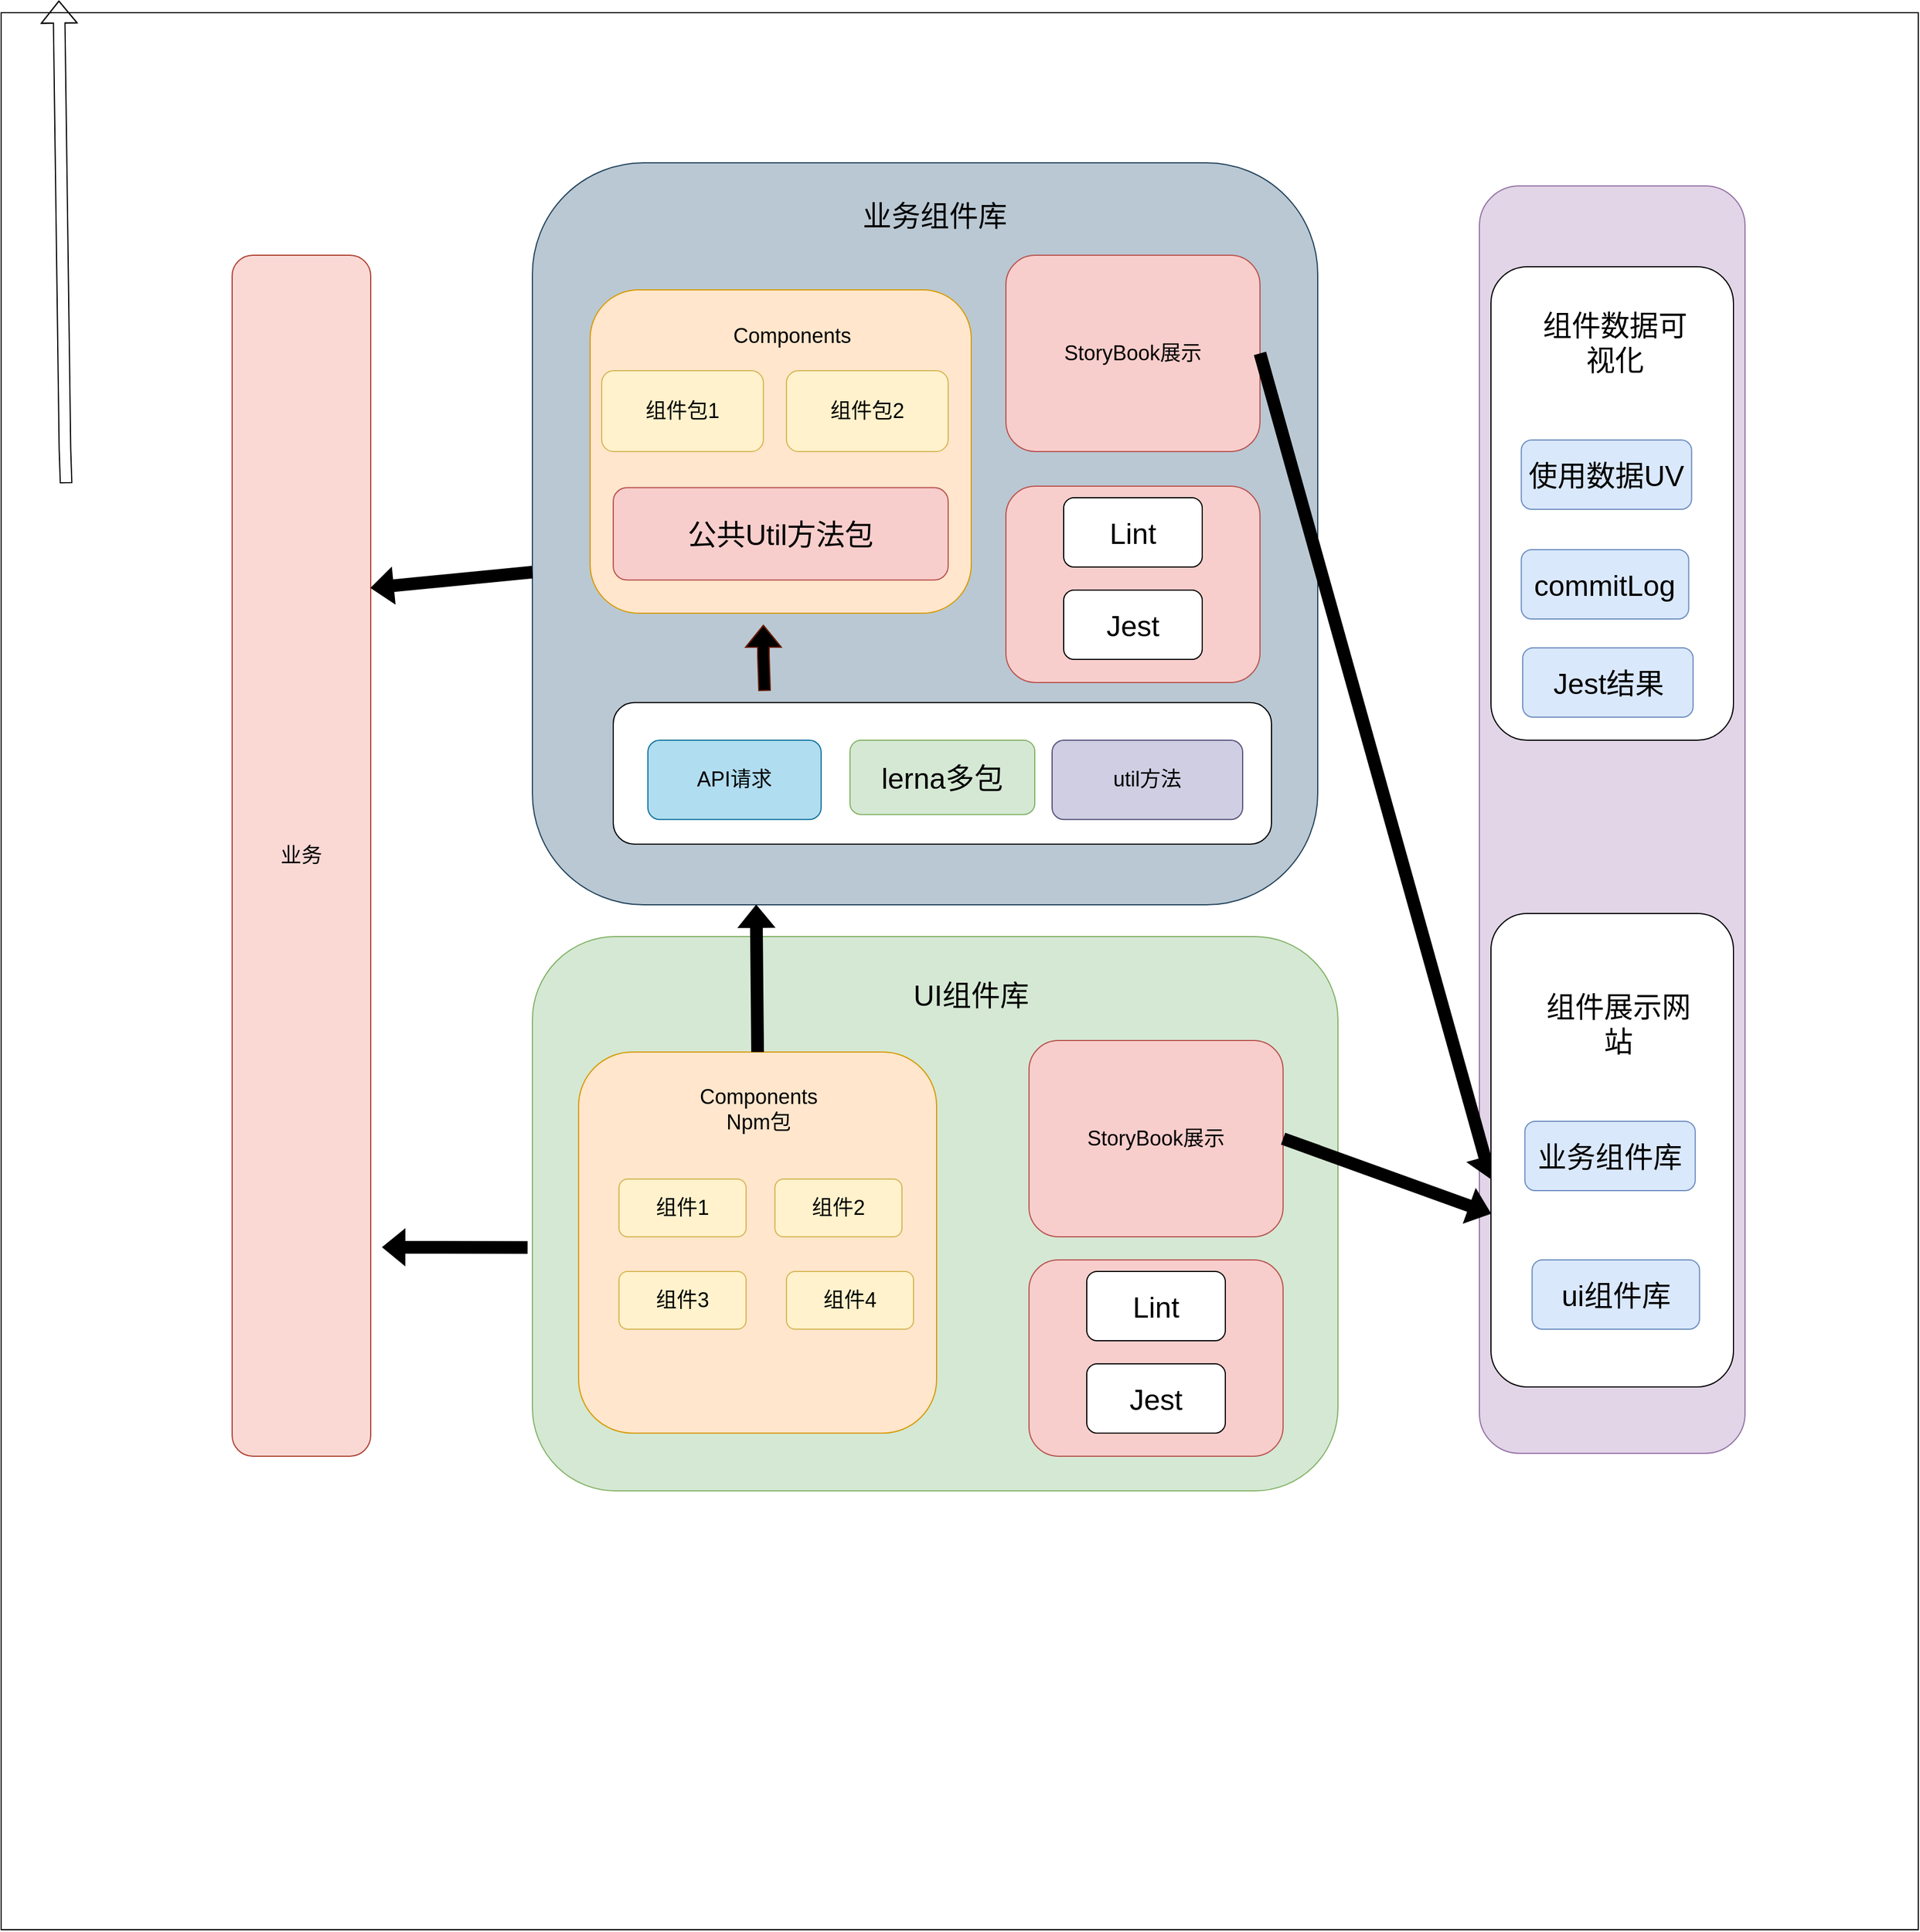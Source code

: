 <mxfile version="16.2.6" type="github">
  <diagram id="wFE0QG_FPsp0jaGvCLVb" name="Page-1">
    <mxGraphModel dx="1901" dy="864" grid="1" gridSize="10" guides="1" tooltips="1" connect="1" arrows="1" fold="1" page="1" pageScale="1" pageWidth="850" pageHeight="1100" math="0" shadow="0">
      <root>
        <mxCell id="0" />
        <mxCell id="1" parent="0" />
        <mxCell id="YPmyPEObN8RT0c44hAZr-2" value="" style="whiteSpace=wrap;html=1;aspect=fixed;" vertex="1" parent="1">
          <mxGeometry x="50" y="140" width="1660" height="1660" as="geometry" />
        </mxCell>
        <mxCell id="YPmyPEObN8RT0c44hAZr-15" value="" style="rounded=1;whiteSpace=wrap;html=1;fontSize=18;fillColor=#bac8d3;strokeColor=#23445d;" vertex="1" parent="1">
          <mxGeometry x="510" y="270" width="680" height="642.5" as="geometry" />
        </mxCell>
        <mxCell id="YPmyPEObN8RT0c44hAZr-19" value="&lt;font style=&quot;font-size: 25px&quot;&gt;业务组件库&lt;/font&gt;" style="rounded=0;whiteSpace=wrap;html=1;fontSize=18;fillColor=none;strokeColor=none;" vertex="1" parent="1">
          <mxGeometry x="791.25" y="280" width="135" height="70" as="geometry" />
        </mxCell>
        <mxCell id="YPmyPEObN8RT0c44hAZr-27" value="" style="shape=flexArrow;endArrow=classic;html=1;rounded=0;fontSize=18;entryX=0.214;entryY=0.989;entryDx=0;entryDy=0;entryPerimeter=0;" edge="1" parent="1">
          <mxGeometry width="50" height="50" relative="1" as="geometry">
            <mxPoint x="106.22" y="547.5" as="sourcePoint" />
            <mxPoint x="100.0" y="129.48" as="targetPoint" />
            <Array as="points">
              <mxPoint x="105.22" y="517.5" />
            </Array>
          </mxGeometry>
        </mxCell>
        <mxCell id="YPmyPEObN8RT0c44hAZr-28" value="业务" style="rounded=1;whiteSpace=wrap;html=1;fontSize=18;fillColor=#fad9d5;strokeColor=#ae4132;" vertex="1" parent="1">
          <mxGeometry x="250" y="350" width="120" height="1040" as="geometry" />
        </mxCell>
        <mxCell id="YPmyPEObN8RT0c44hAZr-33" value="" style="rounded=1;whiteSpace=wrap;html=1;fontSize=18;" vertex="1" parent="1">
          <mxGeometry x="580" y="737.36" width="570" height="122.64" as="geometry" />
        </mxCell>
        <mxCell id="YPmyPEObN8RT0c44hAZr-29" value="API请求" style="rounded=1;whiteSpace=wrap;html=1;fontSize=18;fillColor=#b1ddf0;strokeColor=#10739e;" vertex="1" parent="1">
          <mxGeometry x="610" y="770" width="150" height="68.68" as="geometry" />
        </mxCell>
        <mxCell id="YPmyPEObN8RT0c44hAZr-32" value="util方法" style="rounded=1;whiteSpace=wrap;html=1;fontSize=18;fillColor=#d0cee2;strokeColor=#56517e;" vertex="1" parent="1">
          <mxGeometry x="960" y="770" width="165" height="68.68" as="geometry" />
        </mxCell>
        <mxCell id="YPmyPEObN8RT0c44hAZr-35" value="" style="rounded=1;whiteSpace=wrap;html=1;fontSize=18;fillColor=#d5e8d4;strokeColor=#82b366;" vertex="1" parent="1">
          <mxGeometry x="510" y="940" width="697.5" height="480" as="geometry" />
        </mxCell>
        <mxCell id="YPmyPEObN8RT0c44hAZr-36" value="StoryBook展示" style="rounded=1;whiteSpace=wrap;html=1;fontSize=18;fillColor=#f8cecc;strokeColor=#b85450;" vertex="1" parent="1">
          <mxGeometry x="940" y="1030" width="220" height="170" as="geometry" />
        </mxCell>
        <mxCell id="YPmyPEObN8RT0c44hAZr-37" value="" style="rounded=1;whiteSpace=wrap;html=1;fontSize=18;fillColor=#ffe6cc;strokeColor=#d79b00;" vertex="1" parent="1">
          <mxGeometry x="550" y="1040" width="310" height="330" as="geometry" />
        </mxCell>
        <mxCell id="YPmyPEObN8RT0c44hAZr-40" value="Components Npm包" style="rounded=0;whiteSpace=wrap;html=1;fontSize=18;fillColor=none;strokeColor=none;" vertex="1" parent="1">
          <mxGeometry x="656" y="1070" width="100" height="40" as="geometry" />
        </mxCell>
        <mxCell id="YPmyPEObN8RT0c44hAZr-5" value="组件1" style="rounded=1;whiteSpace=wrap;html=1;fontSize=18;fillColor=#fff2cc;strokeColor=#d6b656;" vertex="1" parent="1">
          <mxGeometry x="585" y="1150" width="110" height="50" as="geometry" />
        </mxCell>
        <mxCell id="YPmyPEObN8RT0c44hAZr-10" value="组件4" style="rounded=1;whiteSpace=wrap;html=1;fontSize=18;fillColor=#fff2cc;strokeColor=#d6b656;" vertex="1" parent="1">
          <mxGeometry x="730" y="1230" width="110" height="50" as="geometry" />
        </mxCell>
        <mxCell id="YPmyPEObN8RT0c44hAZr-11" value="组件2" style="rounded=1;whiteSpace=wrap;html=1;fontSize=18;fillColor=#fff2cc;strokeColor=#d6b656;" vertex="1" parent="1">
          <mxGeometry x="720" y="1150" width="110" height="50" as="geometry" />
        </mxCell>
        <mxCell id="YPmyPEObN8RT0c44hAZr-12" value="组件3" style="rounded=1;whiteSpace=wrap;html=1;fontSize=18;fillColor=#fff2cc;strokeColor=#d6b656;" vertex="1" parent="1">
          <mxGeometry x="585" y="1230" width="110" height="50" as="geometry" />
        </mxCell>
        <mxCell id="YPmyPEObN8RT0c44hAZr-44" value="&lt;font style=&quot;font-size: 25px&quot;&gt;UI组件库&lt;/font&gt;" style="rounded=0;whiteSpace=wrap;html=1;fontSize=18;fillColor=none;strokeColor=none;" vertex="1" parent="1">
          <mxGeometry x="820" y="970" width="140" height="40" as="geometry" />
        </mxCell>
        <mxCell id="YPmyPEObN8RT0c44hAZr-45" value="" style="rounded=1;whiteSpace=wrap;html=1;fontSize=18;fillColor=#f8cecc;strokeColor=#b85450;" vertex="1" parent="1">
          <mxGeometry x="940" y="1220" width="220" height="170" as="geometry" />
        </mxCell>
        <mxCell id="YPmyPEObN8RT0c44hAZr-52" value="" style="rounded=1;whiteSpace=wrap;html=1;fontSize=18;fillColor=#ffe6cc;strokeColor=#d79b00;" vertex="1" parent="1">
          <mxGeometry x="560" y="380" width="330" height="280" as="geometry" />
        </mxCell>
        <mxCell id="YPmyPEObN8RT0c44hAZr-53" value="Components" style="rounded=0;whiteSpace=wrap;html=1;fontSize=18;fillColor=none;strokeColor=none;" vertex="1" parent="1">
          <mxGeometry x="685" y="400" width="100" height="40" as="geometry" />
        </mxCell>
        <mxCell id="YPmyPEObN8RT0c44hAZr-54" value="组件包1" style="rounded=1;whiteSpace=wrap;html=1;fontSize=18;fillColor=#fff2cc;strokeColor=#d6b656;" vertex="1" parent="1">
          <mxGeometry x="570" y="450" width="140" height="70" as="geometry" />
        </mxCell>
        <mxCell id="YPmyPEObN8RT0c44hAZr-66" value="组件包2" style="rounded=1;whiteSpace=wrap;html=1;fontSize=18;fillColor=#fff2cc;strokeColor=#d6b656;" vertex="1" parent="1">
          <mxGeometry x="730" y="450" width="140" height="70" as="geometry" />
        </mxCell>
        <mxCell id="YPmyPEObN8RT0c44hAZr-68" value="" style="shape=flexArrow;endArrow=classic;html=1;rounded=0;fontSize=18;fillColor=#000000;strokeColor=#6D1F00;" edge="1" parent="1">
          <mxGeometry width="50" height="50" relative="1" as="geometry">
            <mxPoint x="711.04" y="727.36" as="sourcePoint" />
            <mxPoint x="710" y="670" as="targetPoint" />
            <Array as="points">
              <mxPoint x="710.04" y="697.36" />
            </Array>
          </mxGeometry>
        </mxCell>
        <mxCell id="YPmyPEObN8RT0c44hAZr-70" value="" style="shape=flexArrow;endArrow=classic;html=1;rounded=0;fontSize=18;strokeColor=#000000;fillColor=#000000;exitX=0.5;exitY=0;exitDx=0;exitDy=0;entryX=0.285;entryY=1;entryDx=0;entryDy=0;entryPerimeter=0;" edge="1" parent="1" source="YPmyPEObN8RT0c44hAZr-37" target="YPmyPEObN8RT0c44hAZr-15">
          <mxGeometry width="50" height="50" relative="1" as="geometry">
            <mxPoint x="1015.37" y="997.36" as="sourcePoint" />
            <mxPoint x="700" y="900" as="targetPoint" />
            <Array as="points" />
          </mxGeometry>
        </mxCell>
        <mxCell id="YPmyPEObN8RT0c44hAZr-76" value="" style="shape=flexArrow;endArrow=classic;html=1;rounded=0;fontSize=18;strokeColor=#000000;fillColor=#000000;entryX=1;entryY=0.277;entryDx=0;entryDy=0;entryPerimeter=0;" edge="1" parent="1" source="YPmyPEObN8RT0c44hAZr-15" target="YPmyPEObN8RT0c44hAZr-28">
          <mxGeometry width="50" height="50" relative="1" as="geometry">
            <mxPoint x="410" y="687.5" as="sourcePoint" />
            <mxPoint x="370" y="590" as="targetPoint" />
          </mxGeometry>
        </mxCell>
        <mxCell id="YPmyPEObN8RT0c44hAZr-79" value="" style="shape=flexArrow;endArrow=classic;html=1;rounded=0;fontSize=18;strokeColor=#000000;fillColor=#000000;exitX=-0.006;exitY=0.561;exitDx=0;exitDy=0;exitPerimeter=0;" edge="1" parent="1" source="YPmyPEObN8RT0c44hAZr-35">
          <mxGeometry width="50" height="50" relative="1" as="geometry">
            <mxPoint x="520" y="599.155" as="sourcePoint" />
            <mxPoint x="380" y="1209" as="targetPoint" />
          </mxGeometry>
        </mxCell>
        <mxCell id="YPmyPEObN8RT0c44hAZr-85" value="" style="rounded=1;whiteSpace=wrap;html=1;fontSize=25;fillColor=#e1d5e7;strokeColor=#9673a6;" vertex="1" parent="1">
          <mxGeometry x="1330" y="290" width="230" height="1097.5" as="geometry" />
        </mxCell>
        <mxCell id="YPmyPEObN8RT0c44hAZr-87" value="StoryBook展示" style="rounded=1;whiteSpace=wrap;html=1;fontSize=18;fillColor=#f8cecc;strokeColor=#b85450;" vertex="1" parent="1">
          <mxGeometry x="920" y="350" width="220" height="170" as="geometry" />
        </mxCell>
        <mxCell id="YPmyPEObN8RT0c44hAZr-90" value="" style="shape=flexArrow;endArrow=classic;html=1;rounded=0;fontSize=25;strokeColor=#000000;fillColor=#000000;entryX=0;entryY=0.561;entryDx=0;entryDy=0;exitX=1;exitY=0.5;exitDx=0;exitDy=0;entryPerimeter=0;" edge="1" parent="1" source="YPmyPEObN8RT0c44hAZr-87" target="YPmyPEObN8RT0c44hAZr-107">
          <mxGeometry width="50" height="50" relative="1" as="geometry">
            <mxPoint x="1060" y="920" as="sourcePoint" />
            <mxPoint x="1350" y="1205" as="targetPoint" />
          </mxGeometry>
        </mxCell>
        <mxCell id="YPmyPEObN8RT0c44hAZr-91" value="" style="shape=flexArrow;endArrow=classic;html=1;rounded=0;fontSize=25;strokeColor=#000000;fillColor=#000000;exitX=1;exitY=0.5;exitDx=0;exitDy=0;entryX=0;entryY=0.634;entryDx=0;entryDy=0;entryPerimeter=0;" edge="1" parent="1" source="YPmyPEObN8RT0c44hAZr-36" target="YPmyPEObN8RT0c44hAZr-107">
          <mxGeometry width="50" height="50" relative="1" as="geometry">
            <mxPoint x="1060" y="920" as="sourcePoint" />
            <mxPoint x="1350" y="1190" as="targetPoint" />
          </mxGeometry>
        </mxCell>
        <mxCell id="YPmyPEObN8RT0c44hAZr-92" value="" style="rounded=1;whiteSpace=wrap;html=1;fontSize=25;" vertex="1" parent="1">
          <mxGeometry x="1340" y="360" width="210" height="410" as="geometry" />
        </mxCell>
        <mxCell id="YPmyPEObN8RT0c44hAZr-95" value="lerna多包" style="rounded=1;whiteSpace=wrap;html=1;fontSize=25;fillColor=#d5e8d4;strokeColor=#82b366;" vertex="1" parent="1">
          <mxGeometry x="785" y="770" width="160" height="64.34" as="geometry" />
        </mxCell>
        <mxCell id="YPmyPEObN8RT0c44hAZr-96" value="Lint" style="rounded=1;whiteSpace=wrap;html=1;fontSize=25;" vertex="1" parent="1">
          <mxGeometry x="990" y="1230" width="120" height="60" as="geometry" />
        </mxCell>
        <mxCell id="YPmyPEObN8RT0c44hAZr-97" value="Jest" style="rounded=1;whiteSpace=wrap;html=1;fontSize=25;" vertex="1" parent="1">
          <mxGeometry x="990" y="1310" width="120" height="60" as="geometry" />
        </mxCell>
        <mxCell id="YPmyPEObN8RT0c44hAZr-100" value="" style="rounded=1;whiteSpace=wrap;html=1;fontSize=18;fillColor=#f8cecc;strokeColor=#b85450;" vertex="1" parent="1">
          <mxGeometry x="920" y="550" width="220" height="170" as="geometry" />
        </mxCell>
        <mxCell id="YPmyPEObN8RT0c44hAZr-101" value="Lint" style="rounded=1;whiteSpace=wrap;html=1;fontSize=25;" vertex="1" parent="1">
          <mxGeometry x="970" y="560" width="120" height="60" as="geometry" />
        </mxCell>
        <mxCell id="YPmyPEObN8RT0c44hAZr-102" value="Jest" style="rounded=1;whiteSpace=wrap;html=1;fontSize=25;" vertex="1" parent="1">
          <mxGeometry x="970" y="640" width="120" height="60" as="geometry" />
        </mxCell>
        <mxCell id="YPmyPEObN8RT0c44hAZr-103" value="&lt;span style=&quot;font-size: 25px&quot;&gt;组件数据可视化&lt;/span&gt;" style="rounded=0;whiteSpace=wrap;html=1;fontSize=18;fillColor=none;strokeColor=none;" vertex="1" parent="1">
          <mxGeometry x="1380" y="390" width="135" height="70" as="geometry" />
        </mxCell>
        <mxCell id="YPmyPEObN8RT0c44hAZr-104" value="使用数据UV" style="rounded=1;whiteSpace=wrap;html=1;fontSize=25;fillColor=#dae8fc;strokeColor=#6c8ebf;" vertex="1" parent="1">
          <mxGeometry x="1366.25" y="510" width="147.5" height="60" as="geometry" />
        </mxCell>
        <mxCell id="YPmyPEObN8RT0c44hAZr-105" value="commitLog" style="rounded=1;whiteSpace=wrap;html=1;fontSize=25;fillColor=#dae8fc;strokeColor=#6c8ebf;" vertex="1" parent="1">
          <mxGeometry x="1366.25" y="605" width="145" height="60" as="geometry" />
        </mxCell>
        <mxCell id="YPmyPEObN8RT0c44hAZr-107" value="" style="rounded=1;whiteSpace=wrap;html=1;fontSize=25;" vertex="1" parent="1">
          <mxGeometry x="1340" y="920" width="210" height="410" as="geometry" />
        </mxCell>
        <mxCell id="YPmyPEObN8RT0c44hAZr-108" value="&lt;span style=&quot;font-size: 25px&quot;&gt;组件展示网站&lt;/span&gt;" style="rounded=0;whiteSpace=wrap;html=1;fontSize=18;fillColor=none;strokeColor=none;" vertex="1" parent="1">
          <mxGeometry x="1383.13" y="980" width="135" height="70" as="geometry" />
        </mxCell>
        <mxCell id="YPmyPEObN8RT0c44hAZr-109" value="业务组件库" style="rounded=1;whiteSpace=wrap;html=1;fontSize=25;fillColor=#dae8fc;strokeColor=#6c8ebf;" vertex="1" parent="1">
          <mxGeometry x="1369.38" y="1100" width="147.5" height="60" as="geometry" />
        </mxCell>
        <mxCell id="YPmyPEObN8RT0c44hAZr-110" value="ui组件库" style="rounded=1;whiteSpace=wrap;html=1;fontSize=25;fillColor=#dae8fc;strokeColor=#6c8ebf;" vertex="1" parent="1">
          <mxGeometry x="1375.63" y="1220" width="145" height="60" as="geometry" />
        </mxCell>
        <mxCell id="YPmyPEObN8RT0c44hAZr-111" value="公共Util方法包" style="rounded=1;whiteSpace=wrap;html=1;fontSize=25;fillColor=#f8cecc;strokeColor=#b85450;" vertex="1" parent="1">
          <mxGeometry x="580" y="551.25" width="290" height="80" as="geometry" />
        </mxCell>
        <mxCell id="YPmyPEObN8RT0c44hAZr-112" value="Jest结果" style="rounded=1;whiteSpace=wrap;html=1;fontSize=25;fillColor=#dae8fc;strokeColor=#6c8ebf;" vertex="1" parent="1">
          <mxGeometry x="1367.5" y="690" width="147.5" height="60" as="geometry" />
        </mxCell>
      </root>
    </mxGraphModel>
  </diagram>
</mxfile>
